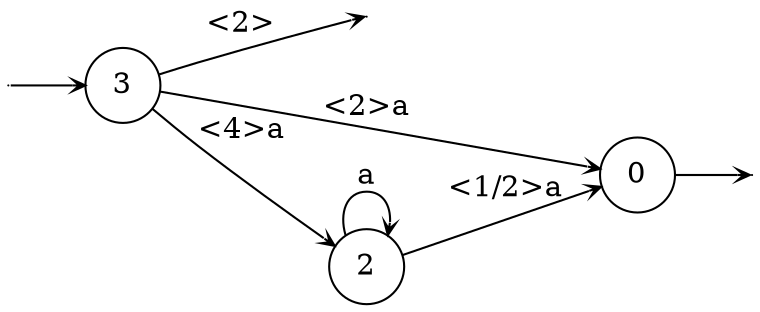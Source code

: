 digraph
{
  vcsn_context = "letterset<char_letters(abcd)>, q"
  rankdir = LR
  edge [arrowhead = vee, arrowsize = .6]
  {
    node [shape = point, width = 0]
    I3
    F0
    F3
  }
  {
    node [shape = circle, style = rounded, width = 0.5]
    0
    2
    3
  }
  I3 -> 3
  0 -> F0
  2 -> 0 [label = "<1/2>a"]
  2 -> 2 [label = "a"]
  3 -> F3 [label = "<2>"]
  3 -> 0 [label = "<2>a"]
  3 -> 2 [label = "<4>a"]
}
